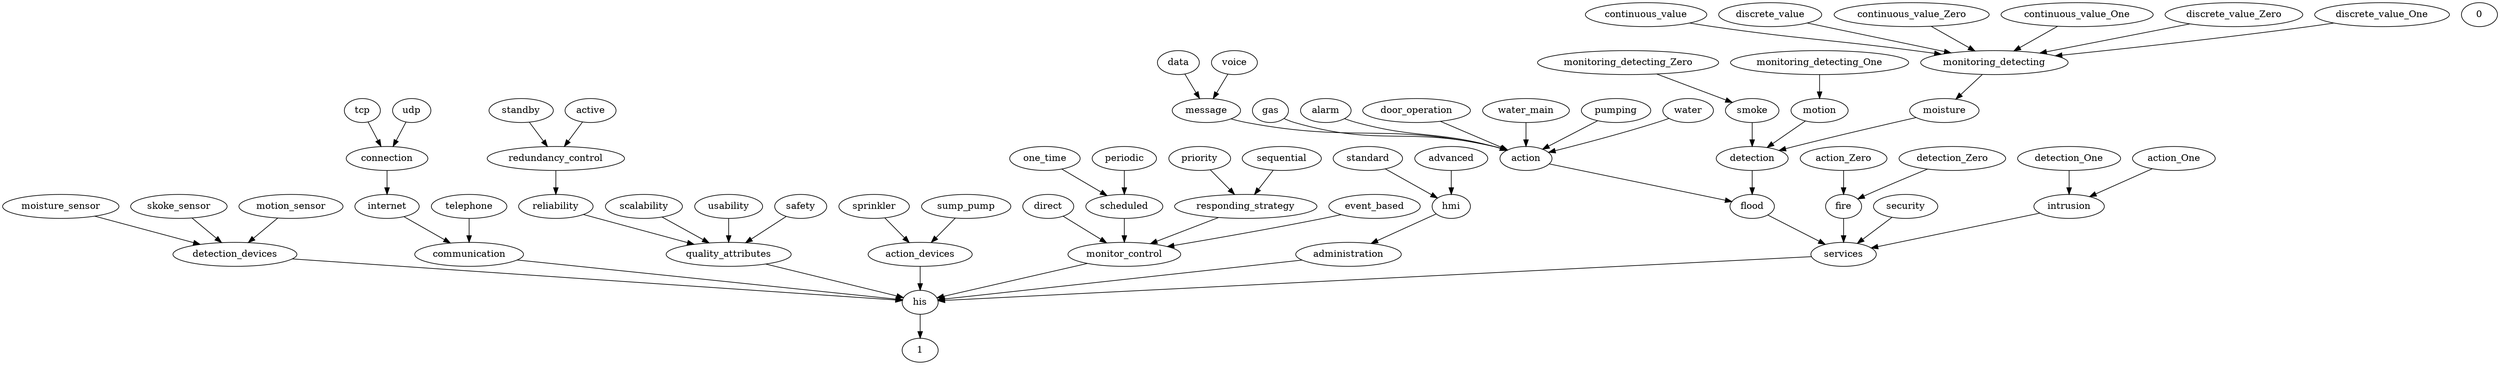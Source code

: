 digraph G {
  water_main;
  detection_devices;
  flood;
  data;
  direct;
  services;
  reliability;
  motion;
  voice;
  skoke_sensor;
  communication;
  pumping;
  scheduled;
  continuous_value;
  discrete_value;
  priority;
  1;
  hmi;
  monitoring_detecting_One;
  detection_One;
  tcp;
  water;
  standby;
  quality_attributes;
  monitoring_detecting;
  action_devices;
  connection;
  door_operation;
  sprinkler;
  standard;
  monitoring_detecting_Zero;
  his;
  advanced;
  active;
  motion_sensor;
  continuous_value_Zero;
  monitor_control;
  detection;
  action;
  moisture;
  message;
  fire;
  continuous_value_One;
  discrete_value_Zero;
  responding_strategy;
  redundancy_control;
  internet;
  one_time;
  gas;
  discrete_value_One;
  smoke;
  scalability;
  usability;
  sequential;
  0;
  moisture_sensor;
  action_Zero;
  detection_Zero;
  alarm;
  udp;
  periodic;
  event_based;
  telephone;
  administration;
  safety;
  security;
  action_One;
  intrusion;
  sump_pump;
  usability -> quality_attributes;
  standard -> hmi;
  hmi -> administration;
  detection -> flood;
  discrete_value_Zero -> monitoring_detecting;
  priority -> responding_strategy;
  pumping -> action;
  responding_strategy -> monitor_control;
  communication -> his;
  periodic -> scheduled;
  administration -> his;
  services -> his;
  internet -> communication;
  fire -> services;
  continuous_value_Zero -> monitoring_detecting;
  discrete_value -> monitoring_detecting;
  his -> 1;
  intrusion -> services;
  flood -> services;
  tcp -> connection;
  message -> action;
  alarm -> action;
  telephone -> communication;
  one_time -> scheduled;
  connection -> internet;
  smoke -> detection;
  water_main -> action;
  motion_sensor -> detection_devices;
  sequential -> responding_strategy;
  direct -> monitor_control;
  detection_Zero -> fire;
  action_devices -> his;
  monitoring_detecting -> moisture;
  discrete_value_One -> monitoring_detecting;
  detection_One -> intrusion;
  skoke_sensor -> detection_devices;
  continuous_value_One -> monitoring_detecting;
  scalability -> quality_attributes;
  monitoring_detecting_Zero -> smoke;
  water -> action;
  action_Zero -> fire;
  continuous_value -> monitoring_detecting;
  event_based -> monitor_control;
  safety -> quality_attributes;
  udp -> connection;
  security -> services;
  monitor_control -> his;
  standby -> redundancy_control;
  detection_devices -> his;
  monitoring_detecting_One -> motion;
  data -> message;
  active -> redundancy_control;
  action -> flood;
  redundancy_control -> reliability;
  motion -> detection;
  moisture -> detection;
  voice -> message;
  action_One -> intrusion;
  door_operation -> action;
  gas -> action;
  moisture_sensor -> detection_devices;
  reliability -> quality_attributes;
  sprinkler -> action_devices;
  scheduled -> monitor_control;
  advanced -> hmi;
  sump_pump -> action_devices;
  quality_attributes -> his;
}
